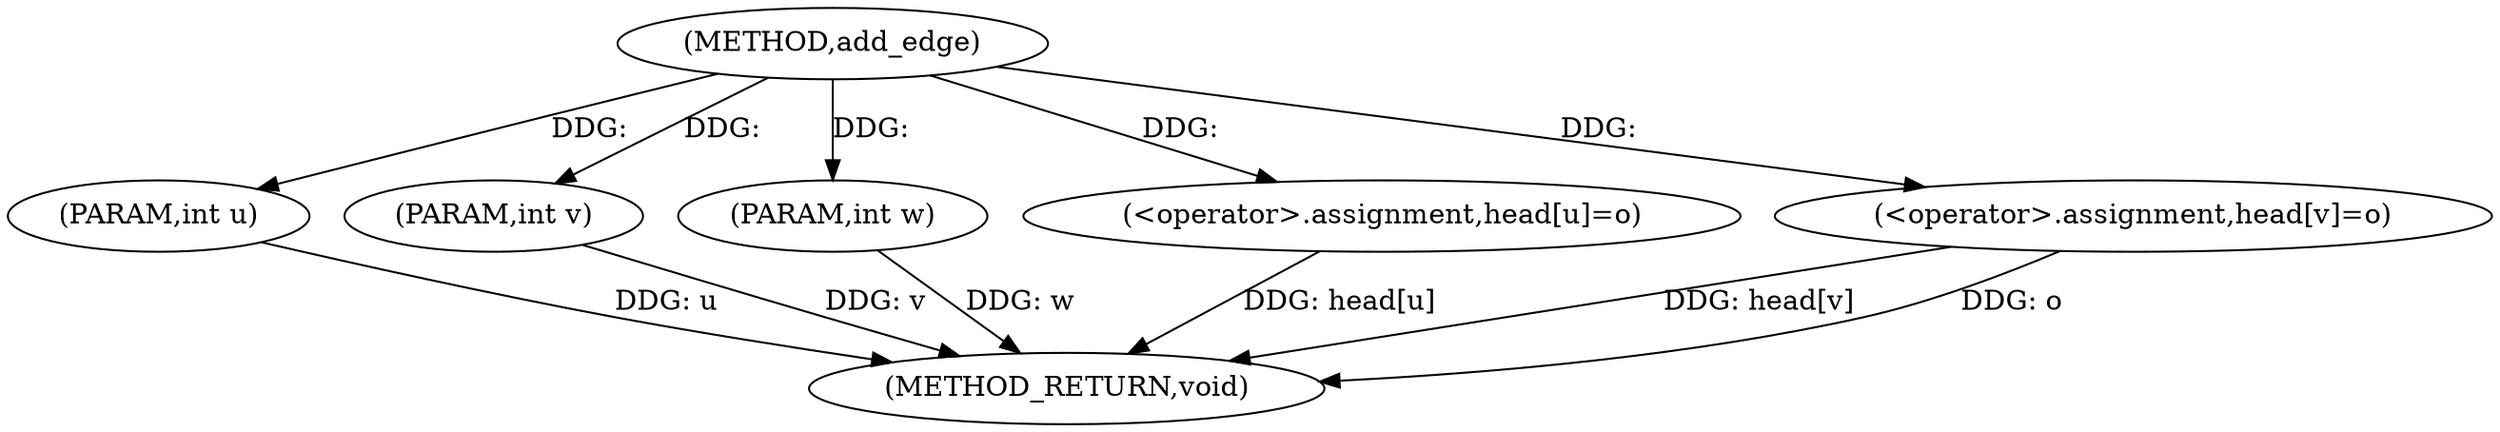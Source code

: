digraph "add_edge" {  
"1000107" [label = "(METHOD,add_edge)" ]
"1000124" [label = "(METHOD_RETURN,void)" ]
"1000108" [label = "(PARAM,int u)" ]
"1000109" [label = "(PARAM,int v)" ]
"1000110" [label = "(PARAM,int w)" ]
"1000113" [label = "(<operator>.assignment,head[u]=o)" ]
"1000119" [label = "(<operator>.assignment,head[v]=o)" ]
  "1000108" -> "1000124"  [ label = "DDG: u"] 
  "1000109" -> "1000124"  [ label = "DDG: v"] 
  "1000110" -> "1000124"  [ label = "DDG: w"] 
  "1000113" -> "1000124"  [ label = "DDG: head[u]"] 
  "1000119" -> "1000124"  [ label = "DDG: head[v]"] 
  "1000119" -> "1000124"  [ label = "DDG: o"] 
  "1000107" -> "1000108"  [ label = "DDG: "] 
  "1000107" -> "1000109"  [ label = "DDG: "] 
  "1000107" -> "1000110"  [ label = "DDG: "] 
  "1000107" -> "1000113"  [ label = "DDG: "] 
  "1000107" -> "1000119"  [ label = "DDG: "] 
}

